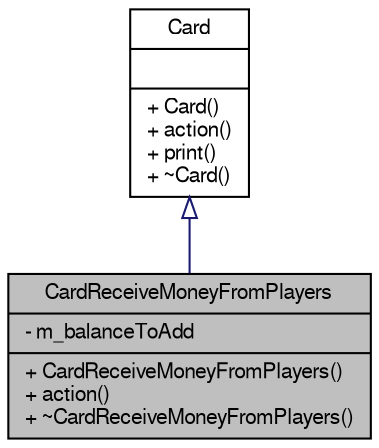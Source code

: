 digraph G
{
  edge [fontname="FreeSans",fontsize="10",labelfontname="FreeSans",labelfontsize="10"];
  node [fontname="FreeSans",fontsize="10",shape=record];
  Node1 [label="{CardReceiveMoneyFromPlayers\n|- m_balanceToAdd\l|+ CardReceiveMoneyFromPlayers()\l+ action()\l+ ~CardReceiveMoneyFromPlayers()\l}",height=0.2,width=0.4,color="black", fillcolor="grey75", style="filled" fontcolor="black"];
  Node2 -> Node1 [dir="back",color="midnightblue",fontsize="10",style="solid",arrowtail="onormal",fontname="FreeSans"];
  Node2 [label="{Card\n||+ Card()\l+ action()\l+ print()\l+ ~Card()\l}",height=0.2,width=0.4,color="black", fillcolor="white", style="filled",URL="$class_card.html"];
}

